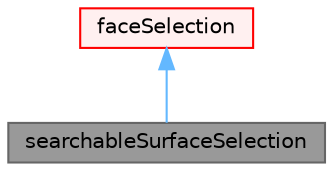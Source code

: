 digraph "searchableSurfaceSelection"
{
 // LATEX_PDF_SIZE
  bgcolor="transparent";
  edge [fontname=Helvetica,fontsize=10,labelfontname=Helvetica,labelfontsize=10];
  node [fontname=Helvetica,fontsize=10,shape=box,height=0.2,width=0.4];
  Node1 [id="Node000001",label="searchableSurfaceSelection",height=0.2,width=0.4,color="gray40", fillcolor="grey60", style="filled", fontcolor="black",tooltip="Selects all (internal or coupled) faces intersecting the searchableSurface."];
  Node2 -> Node1 [id="edge1_Node000001_Node000002",dir="back",color="steelblue1",style="solid",tooltip=" "];
  Node2 [id="Node000002",label="faceSelection",height=0.2,width=0.4,color="red", fillcolor="#FFF0F0", style="filled",URL="$classFoam_1_1faceSelection.html",tooltip="Face selection method for createBaffles."];
}
